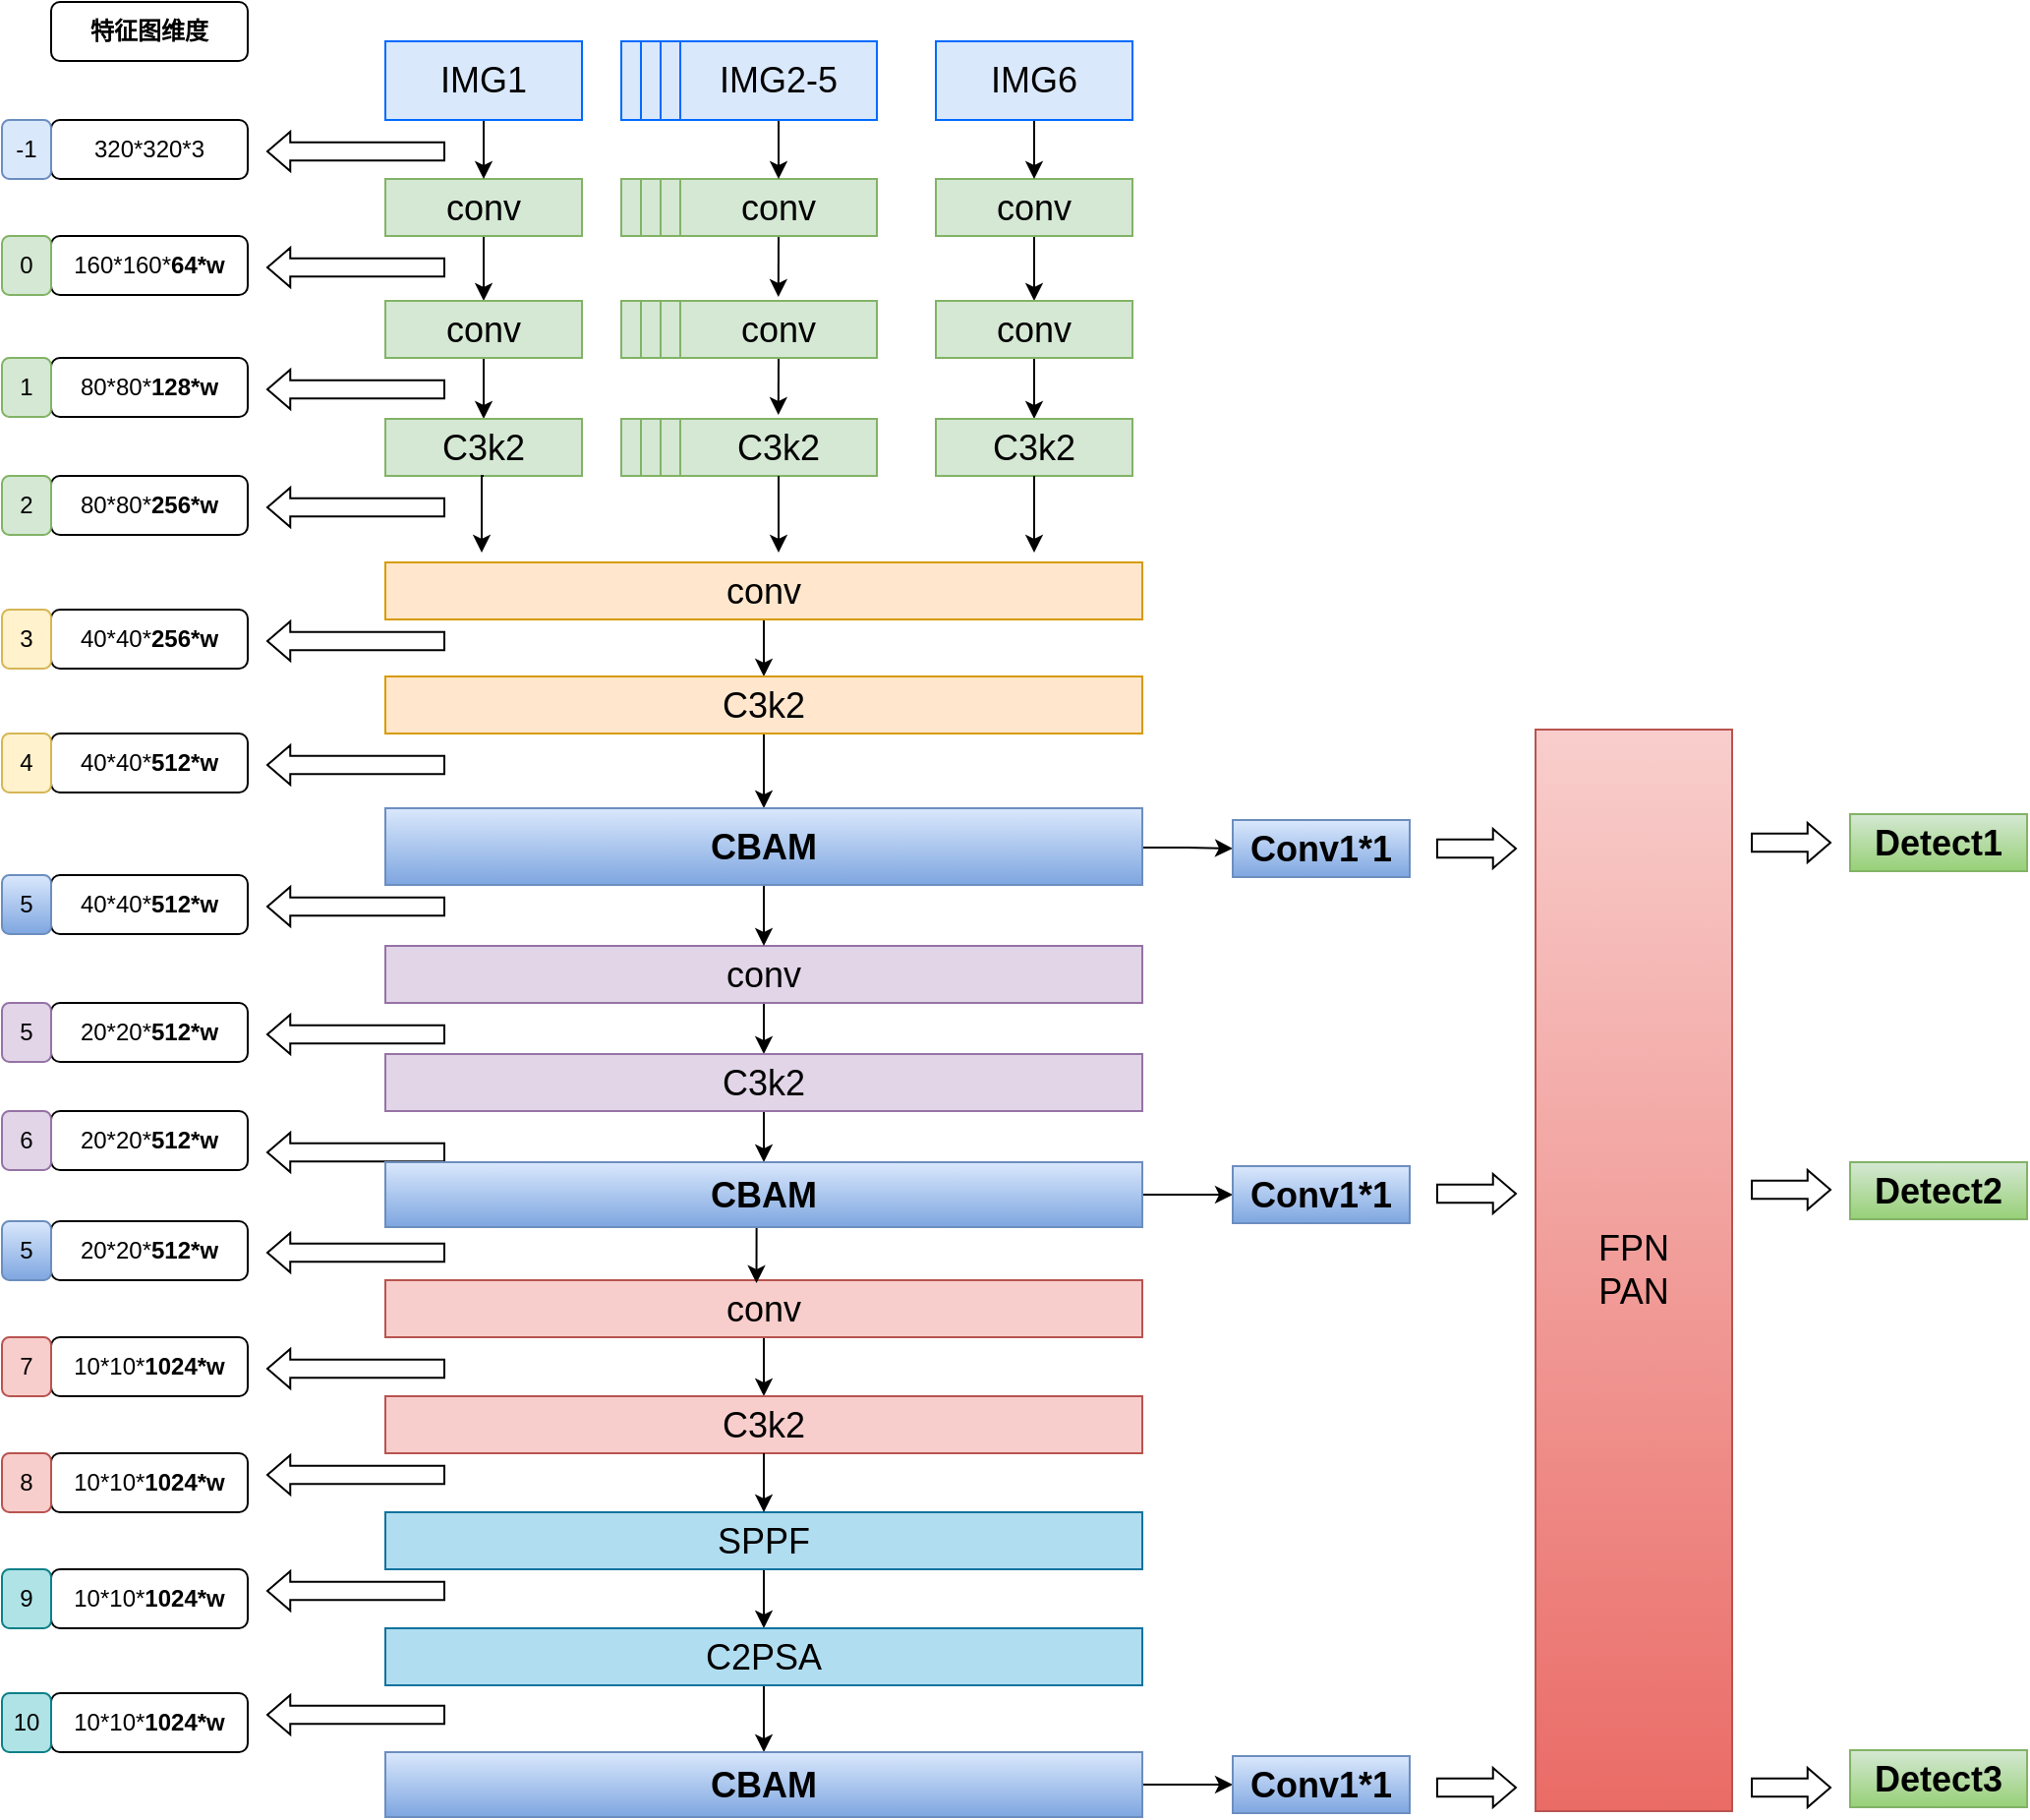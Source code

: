<mxfile version="24.8.4">
  <diagram name="第 1 页" id="co1sVjLvaVFlTayvYkxK">
    <mxGraphModel dx="2540" dy="894" grid="1" gridSize="10" guides="1" tooltips="1" connect="1" arrows="1" fold="1" page="1" pageScale="1" pageWidth="827" pageHeight="1169" math="0" shadow="0">
      <root>
        <mxCell id="0" />
        <mxCell id="1" parent="0" />
        <mxCell id="iYeGkho-jEU4NErbivQ8-54" style="edgeStyle=orthogonalEdgeStyle;rounded=0;orthogonalLoop=1;jettySize=auto;html=1;exitX=0.5;exitY=1;exitDx=0;exitDy=0;" parent="1" source="iYeGkho-jEU4NErbivQ8-1" target="iYeGkho-jEU4NErbivQ8-2" edge="1">
          <mxGeometry relative="1" as="geometry" />
        </mxCell>
        <mxCell id="iYeGkho-jEU4NErbivQ8-1" value="&lt;font style=&quot;font-size: 18px;&quot;&gt;conv&lt;/font&gt;" style="rounded=0;whiteSpace=wrap;html=1;fillColor=#d5e8d4;strokeColor=#82b366;" parent="1" vertex="1">
          <mxGeometry x="-525" y="110" width="100" height="29" as="geometry" />
        </mxCell>
        <mxCell id="iYeGkho-jEU4NErbivQ8-55" style="edgeStyle=orthogonalEdgeStyle;rounded=0;orthogonalLoop=1;jettySize=auto;html=1;exitX=0.5;exitY=1;exitDx=0;exitDy=0;entryX=0.5;entryY=0;entryDx=0;entryDy=0;" parent="1" source="iYeGkho-jEU4NErbivQ8-2" target="iYeGkho-jEU4NErbivQ8-3" edge="1">
          <mxGeometry relative="1" as="geometry" />
        </mxCell>
        <mxCell id="iYeGkho-jEU4NErbivQ8-2" value="&lt;font style=&quot;font-size: 18px;&quot;&gt;conv&lt;/font&gt;" style="rounded=0;whiteSpace=wrap;html=1;fillColor=#d5e8d4;strokeColor=#82b366;" parent="1" vertex="1">
          <mxGeometry x="-525" y="172" width="100" height="29" as="geometry" />
        </mxCell>
        <mxCell id="iYeGkho-jEU4NErbivQ8-3" value="&lt;span style=&quot;font-size: 18px;&quot;&gt;C3k2&lt;/span&gt;" style="rounded=0;whiteSpace=wrap;html=1;fillColor=#d5e8d4;strokeColor=#82b366;" parent="1" vertex="1">
          <mxGeometry x="-525" y="232" width="100" height="29" as="geometry" />
        </mxCell>
        <mxCell id="iYeGkho-jEU4NErbivQ8-52" style="edgeStyle=orthogonalEdgeStyle;rounded=0;orthogonalLoop=1;jettySize=auto;html=1;exitX=0.5;exitY=1;exitDx=0;exitDy=0;entryX=0.5;entryY=0;entryDx=0;entryDy=0;" parent="1" source="iYeGkho-jEU4NErbivQ8-4" target="iYeGkho-jEU4NErbivQ8-5" edge="1">
          <mxGeometry relative="1" as="geometry" />
        </mxCell>
        <mxCell id="iYeGkho-jEU4NErbivQ8-4" value="&lt;font style=&quot;font-size: 18px;&quot;&gt;conv&lt;/font&gt;" style="rounded=0;whiteSpace=wrap;html=1;fillColor=#d5e8d4;strokeColor=#82b366;" parent="1" vertex="1">
          <mxGeometry x="-245" y="110" width="100" height="29" as="geometry" />
        </mxCell>
        <mxCell id="iYeGkho-jEU4NErbivQ8-57" style="edgeStyle=orthogonalEdgeStyle;rounded=0;orthogonalLoop=1;jettySize=auto;html=1;exitX=0.5;exitY=1;exitDx=0;exitDy=0;entryX=0.5;entryY=0;entryDx=0;entryDy=0;" parent="1" source="iYeGkho-jEU4NErbivQ8-5" target="iYeGkho-jEU4NErbivQ8-6" edge="1">
          <mxGeometry relative="1" as="geometry" />
        </mxCell>
        <mxCell id="iYeGkho-jEU4NErbivQ8-5" value="&lt;font style=&quot;font-size: 18px;&quot;&gt;conv&lt;/font&gt;" style="rounded=0;whiteSpace=wrap;html=1;fillColor=#d5e8d4;strokeColor=#82b366;" parent="1" vertex="1">
          <mxGeometry x="-245" y="172" width="100" height="29" as="geometry" />
        </mxCell>
        <mxCell id="iYeGkho-jEU4NErbivQ8-6" value="&lt;span style=&quot;font-size: 18px;&quot;&gt;C3k2&lt;/span&gt;" style="rounded=0;whiteSpace=wrap;html=1;fillColor=#d5e8d4;strokeColor=#82b366;" parent="1" vertex="1">
          <mxGeometry x="-245" y="232" width="100" height="29" as="geometry" />
        </mxCell>
        <mxCell id="iYeGkho-jEU4NErbivQ8-7" value="&lt;font style=&quot;font-size: 18px;&quot;&gt;conv&lt;/font&gt;" style="rounded=0;whiteSpace=wrap;html=1;fillColor=#d5e8d4;strokeColor=#82b366;" parent="1" vertex="1">
          <mxGeometry x="-405" y="110" width="100" height="29" as="geometry" />
        </mxCell>
        <mxCell id="iYeGkho-jEU4NErbivQ8-8" value="&lt;font style=&quot;font-size: 18px;&quot;&gt;conv&lt;/font&gt;" style="rounded=0;whiteSpace=wrap;html=1;fillColor=#d5e8d4;strokeColor=#82b366;" parent="1" vertex="1">
          <mxGeometry x="-405" y="172" width="100" height="29" as="geometry" />
        </mxCell>
        <mxCell id="iYeGkho-jEU4NErbivQ8-9" value="&lt;span style=&quot;font-size: 18px;&quot;&gt;C3k2&lt;/span&gt;" style="rounded=0;whiteSpace=wrap;html=1;fillColor=#d5e8d4;strokeColor=#82b366;" parent="1" vertex="1">
          <mxGeometry x="-405" y="232" width="100" height="29" as="geometry" />
        </mxCell>
        <mxCell id="iYeGkho-jEU4NErbivQ8-10" value="&lt;font style=&quot;font-size: 18px;&quot;&gt;conv&lt;/font&gt;" style="rounded=0;whiteSpace=wrap;html=1;fillColor=#d5e8d4;strokeColor=#82b366;" parent="1" vertex="1">
          <mxGeometry x="-395" y="110" width="100" height="29" as="geometry" />
        </mxCell>
        <mxCell id="iYeGkho-jEU4NErbivQ8-11" value="&lt;font style=&quot;font-size: 18px;&quot;&gt;conv&lt;/font&gt;" style="rounded=0;whiteSpace=wrap;html=1;fillColor=#d5e8d4;strokeColor=#82b366;" parent="1" vertex="1">
          <mxGeometry x="-395" y="172" width="100" height="29" as="geometry" />
        </mxCell>
        <mxCell id="iYeGkho-jEU4NErbivQ8-12" value="&lt;span style=&quot;font-size: 18px;&quot;&gt;C3k2&lt;/span&gt;" style="rounded=0;whiteSpace=wrap;html=1;fillColor=#d5e8d4;strokeColor=#82b366;" parent="1" vertex="1">
          <mxGeometry x="-395" y="232" width="100" height="29" as="geometry" />
        </mxCell>
        <mxCell id="iYeGkho-jEU4NErbivQ8-14" value="&lt;font style=&quot;font-size: 18px;&quot;&gt;conv&lt;/font&gt;" style="rounded=0;whiteSpace=wrap;html=1;fillColor=#d5e8d4;strokeColor=#82b366;" parent="1" vertex="1">
          <mxGeometry x="-385" y="110" width="100" height="29" as="geometry" />
        </mxCell>
        <mxCell id="iYeGkho-jEU4NErbivQ8-15" value="&lt;font style=&quot;font-size: 18px;&quot;&gt;conv&lt;/font&gt;" style="rounded=0;whiteSpace=wrap;html=1;fillColor=#d5e8d4;strokeColor=#82b366;" parent="1" vertex="1">
          <mxGeometry x="-385" y="172" width="100" height="29" as="geometry" />
        </mxCell>
        <mxCell id="iYeGkho-jEU4NErbivQ8-16" value="&lt;span style=&quot;font-size: 18px;&quot;&gt;C3k2&lt;/span&gt;" style="rounded=0;whiteSpace=wrap;html=1;fillColor=#d5e8d4;strokeColor=#82b366;" parent="1" vertex="1">
          <mxGeometry x="-385" y="232" width="100" height="29" as="geometry" />
        </mxCell>
        <mxCell id="iYeGkho-jEU4NErbivQ8-53" style="edgeStyle=orthogonalEdgeStyle;rounded=0;orthogonalLoop=1;jettySize=auto;html=1;exitX=0.5;exitY=1;exitDx=0;exitDy=0;" parent="1" source="iYeGkho-jEU4NErbivQ8-17" edge="1">
          <mxGeometry relative="1" as="geometry">
            <mxPoint x="-325.103" y="170" as="targetPoint" />
          </mxGeometry>
        </mxCell>
        <mxCell id="iYeGkho-jEU4NErbivQ8-17" value="&lt;font style=&quot;font-size: 18px;&quot;&gt;conv&lt;/font&gt;" style="rounded=0;whiteSpace=wrap;html=1;fillColor=#d5e8d4;strokeColor=#82b366;" parent="1" vertex="1">
          <mxGeometry x="-375" y="110" width="100" height="29" as="geometry" />
        </mxCell>
        <mxCell id="iYeGkho-jEU4NErbivQ8-56" style="edgeStyle=orthogonalEdgeStyle;rounded=0;orthogonalLoop=1;jettySize=auto;html=1;exitX=0.5;exitY=1;exitDx=0;exitDy=0;" parent="1" source="iYeGkho-jEU4NErbivQ8-18" edge="1">
          <mxGeometry relative="1" as="geometry">
            <mxPoint x="-325.103" y="230" as="targetPoint" />
          </mxGeometry>
        </mxCell>
        <mxCell id="iYeGkho-jEU4NErbivQ8-18" value="&lt;font style=&quot;font-size: 18px;&quot;&gt;conv&lt;/font&gt;" style="rounded=0;whiteSpace=wrap;html=1;fillColor=#d5e8d4;strokeColor=#82b366;" parent="1" vertex="1">
          <mxGeometry x="-375" y="172" width="100" height="29" as="geometry" />
        </mxCell>
        <mxCell id="iYeGkho-jEU4NErbivQ8-19" value="&lt;span style=&quot;font-size: 18px;&quot;&gt;C3k2&lt;/span&gt;" style="rounded=0;whiteSpace=wrap;html=1;fillColor=#d5e8d4;strokeColor=#82b366;" parent="1" vertex="1">
          <mxGeometry x="-375" y="232" width="100" height="29" as="geometry" />
        </mxCell>
        <mxCell id="iYeGkho-jEU4NErbivQ8-61" style="edgeStyle=orthogonalEdgeStyle;rounded=0;orthogonalLoop=1;jettySize=auto;html=1;exitX=0.5;exitY=1;exitDx=0;exitDy=0;" parent="1" source="iYeGkho-jEU4NErbivQ8-20" target="iYeGkho-jEU4NErbivQ8-21" edge="1">
          <mxGeometry relative="1" as="geometry" />
        </mxCell>
        <mxCell id="iYeGkho-jEU4NErbivQ8-20" value="&lt;font style=&quot;font-size: 18px;&quot;&gt;conv&lt;/font&gt;" style="rounded=0;whiteSpace=wrap;html=1;fillColor=#ffe6cc;strokeColor=#d79b00;" parent="1" vertex="1">
          <mxGeometry x="-525" y="305" width="385" height="29" as="geometry" />
        </mxCell>
        <mxCell id="iYeGkho-jEU4NErbivQ8-62" style="edgeStyle=orthogonalEdgeStyle;rounded=0;orthogonalLoop=1;jettySize=auto;html=1;exitX=0.5;exitY=1;exitDx=0;exitDy=0;entryX=0.5;entryY=0;entryDx=0;entryDy=0;" parent="1" source="iYeGkho-jEU4NErbivQ8-21" target="nfBMLoOc5PCeDczth6Jf-1" edge="1">
          <mxGeometry relative="1" as="geometry" />
        </mxCell>
        <mxCell id="iYeGkho-jEU4NErbivQ8-21" value="&lt;span style=&quot;font-size: 18px;&quot;&gt;C3k2&lt;/span&gt;" style="rounded=0;whiteSpace=wrap;html=1;fillColor=#ffe6cc;strokeColor=#d79b00;" parent="1" vertex="1">
          <mxGeometry x="-525" y="363" width="385" height="29" as="geometry" />
        </mxCell>
        <mxCell id="iYeGkho-jEU4NErbivQ8-63" style="edgeStyle=orthogonalEdgeStyle;rounded=0;orthogonalLoop=1;jettySize=auto;html=1;exitX=0.5;exitY=1;exitDx=0;exitDy=0;entryX=0.5;entryY=0;entryDx=0;entryDy=0;" parent="1" source="iYeGkho-jEU4NErbivQ8-26" target="iYeGkho-jEU4NErbivQ8-27" edge="1">
          <mxGeometry relative="1" as="geometry" />
        </mxCell>
        <mxCell id="iYeGkho-jEU4NErbivQ8-26" value="&lt;font style=&quot;font-size: 18px;&quot;&gt;conv&lt;/font&gt;" style="rounded=0;whiteSpace=wrap;html=1;fillColor=#e1d5e7;strokeColor=#9673a6;" parent="1" vertex="1">
          <mxGeometry x="-525" y="500" width="385" height="29" as="geometry" />
        </mxCell>
        <mxCell id="nfBMLoOc5PCeDczth6Jf-5" value="" style="edgeStyle=orthogonalEdgeStyle;rounded=0;orthogonalLoop=1;jettySize=auto;html=1;" edge="1" parent="1" source="iYeGkho-jEU4NErbivQ8-27" target="8jeiM1QNUEn01Olc04a_-7">
          <mxGeometry relative="1" as="geometry" />
        </mxCell>
        <mxCell id="iYeGkho-jEU4NErbivQ8-27" value="&lt;span style=&quot;font-size: 18px;&quot;&gt;C3k2&lt;/span&gt;" style="rounded=0;whiteSpace=wrap;html=1;fillColor=#e1d5e7;strokeColor=#9673a6;" parent="1" vertex="1">
          <mxGeometry x="-525" y="555" width="385" height="29" as="geometry" />
        </mxCell>
        <mxCell id="iYeGkho-jEU4NErbivQ8-65" style="edgeStyle=orthogonalEdgeStyle;rounded=0;orthogonalLoop=1;jettySize=auto;html=1;exitX=0.5;exitY=1;exitDx=0;exitDy=0;entryX=0.5;entryY=0;entryDx=0;entryDy=0;" parent="1" source="iYeGkho-jEU4NErbivQ8-28" target="iYeGkho-jEU4NErbivQ8-29" edge="1">
          <mxGeometry relative="1" as="geometry" />
        </mxCell>
        <mxCell id="iYeGkho-jEU4NErbivQ8-28" value="&lt;font style=&quot;font-size: 18px;&quot;&gt;conv&lt;/font&gt;" style="rounded=0;whiteSpace=wrap;html=1;fillColor=#f8cecc;strokeColor=#b85450;" parent="1" vertex="1">
          <mxGeometry x="-525" y="670" width="385" height="29" as="geometry" />
        </mxCell>
        <mxCell id="iYeGkho-jEU4NErbivQ8-29" value="&lt;span style=&quot;font-size: 18px;&quot;&gt;C3k2&lt;/span&gt;" style="rounded=0;whiteSpace=wrap;html=1;fillColor=#f8cecc;strokeColor=#b85450;" parent="1" vertex="1">
          <mxGeometry x="-525" y="729" width="385" height="29" as="geometry" />
        </mxCell>
        <mxCell id="iYeGkho-jEU4NErbivQ8-48" style="edgeStyle=orthogonalEdgeStyle;rounded=0;orthogonalLoop=1;jettySize=auto;html=1;exitX=0.5;exitY=1;exitDx=0;exitDy=0;" parent="1" source="iYeGkho-jEU4NErbivQ8-34" target="iYeGkho-jEU4NErbivQ8-1" edge="1">
          <mxGeometry relative="1" as="geometry" />
        </mxCell>
        <mxCell id="iYeGkho-jEU4NErbivQ8-34" value="&lt;span style=&quot;font-size: 18px;&quot;&gt;IMG1&lt;/span&gt;" style="rounded=0;whiteSpace=wrap;html=1;fillColor=#dae8fc;strokeColor=#006aff;" parent="1" vertex="1">
          <mxGeometry x="-525" y="40" width="100" height="40" as="geometry" />
        </mxCell>
        <mxCell id="iYeGkho-jEU4NErbivQ8-51" style="edgeStyle=orthogonalEdgeStyle;rounded=0;orthogonalLoop=1;jettySize=auto;html=1;exitX=0.5;exitY=1;exitDx=0;exitDy=0;" parent="1" source="iYeGkho-jEU4NErbivQ8-35" target="iYeGkho-jEU4NErbivQ8-4" edge="1">
          <mxGeometry relative="1" as="geometry" />
        </mxCell>
        <mxCell id="iYeGkho-jEU4NErbivQ8-35" value="&lt;span style=&quot;font-size: 18px;&quot;&gt;IMG6&lt;/span&gt;" style="rounded=0;whiteSpace=wrap;html=1;fillColor=#dae8fc;strokeColor=#006aff;" parent="1" vertex="1">
          <mxGeometry x="-245" y="40" width="100" height="40" as="geometry" />
        </mxCell>
        <mxCell id="iYeGkho-jEU4NErbivQ8-36" value="&lt;font style=&quot;font-size: 18px;&quot;&gt;conv&lt;/font&gt;" style="rounded=0;whiteSpace=wrap;html=1;fillColor=#dae8fc;strokeColor=#006aff;" parent="1" vertex="1">
          <mxGeometry x="-405" y="40" width="100" height="40" as="geometry" />
        </mxCell>
        <mxCell id="iYeGkho-jEU4NErbivQ8-37" value="&lt;font style=&quot;font-size: 18px;&quot;&gt;conv&lt;/font&gt;" style="rounded=0;whiteSpace=wrap;html=1;fillColor=#dae8fc;strokeColor=#006aff;" parent="1" vertex="1">
          <mxGeometry x="-395" y="40" width="100" height="40" as="geometry" />
        </mxCell>
        <mxCell id="iYeGkho-jEU4NErbivQ8-38" value="&lt;font style=&quot;font-size: 18px;&quot;&gt;conv&lt;/font&gt;" style="rounded=0;whiteSpace=wrap;html=1;fillColor=#dae8fc;strokeColor=#006aff;" parent="1" vertex="1">
          <mxGeometry x="-385" y="40" width="100" height="40" as="geometry" />
        </mxCell>
        <mxCell id="iYeGkho-jEU4NErbivQ8-50" style="edgeStyle=orthogonalEdgeStyle;rounded=0;orthogonalLoop=1;jettySize=auto;html=1;exitX=0.5;exitY=1;exitDx=0;exitDy=0;entryX=0.5;entryY=0;entryDx=0;entryDy=0;" parent="1" source="iYeGkho-jEU4NErbivQ8-39" target="iYeGkho-jEU4NErbivQ8-17" edge="1">
          <mxGeometry relative="1" as="geometry" />
        </mxCell>
        <mxCell id="iYeGkho-jEU4NErbivQ8-39" value="&lt;span style=&quot;font-size: 18px;&quot;&gt;IMG2-5&lt;/span&gt;" style="rounded=0;whiteSpace=wrap;html=1;fillColor=#dae8fc;strokeColor=#006aff;" parent="1" vertex="1">
          <mxGeometry x="-375" y="40" width="100" height="40" as="geometry" />
        </mxCell>
        <mxCell id="iYeGkho-jEU4NErbivQ8-58" style="edgeStyle=orthogonalEdgeStyle;rounded=0;orthogonalLoop=1;jettySize=auto;html=1;exitX=0.5;exitY=1;exitDx=0;exitDy=0;" parent="1" source="iYeGkho-jEU4NErbivQ8-3" edge="1">
          <mxGeometry relative="1" as="geometry">
            <mxPoint x="-476" y="300" as="targetPoint" />
          </mxGeometry>
        </mxCell>
        <mxCell id="iYeGkho-jEU4NErbivQ8-59" style="edgeStyle=orthogonalEdgeStyle;rounded=0;orthogonalLoop=1;jettySize=auto;html=1;exitX=0.5;exitY=1;exitDx=0;exitDy=0;" parent="1" source="iYeGkho-jEU4NErbivQ8-19" edge="1">
          <mxGeometry relative="1" as="geometry">
            <mxPoint x="-325" y="300" as="targetPoint" />
          </mxGeometry>
        </mxCell>
        <mxCell id="iYeGkho-jEU4NErbivQ8-60" style="edgeStyle=orthogonalEdgeStyle;rounded=0;orthogonalLoop=1;jettySize=auto;html=1;exitX=0.5;exitY=1;exitDx=0;exitDy=0;" parent="1" source="iYeGkho-jEU4NErbivQ8-6" edge="1">
          <mxGeometry relative="1" as="geometry">
            <mxPoint x="-195" y="300" as="targetPoint" />
          </mxGeometry>
        </mxCell>
        <mxCell id="iYeGkho-jEU4NErbivQ8-66" value="320*320*3" style="rounded=1;whiteSpace=wrap;html=1;" parent="1" vertex="1">
          <mxGeometry x="-695" y="80" width="100" height="30" as="geometry" />
        </mxCell>
        <mxCell id="iYeGkho-jEU4NErbivQ8-67" value="&lt;b&gt;特征图维度&lt;/b&gt;" style="rounded=1;whiteSpace=wrap;html=1;" parent="1" vertex="1">
          <mxGeometry x="-695" y="20" width="100" height="30" as="geometry" />
        </mxCell>
        <mxCell id="iYeGkho-jEU4NErbivQ8-68" value="160*160*&lt;b&gt;64*w&lt;/b&gt;" style="rounded=1;whiteSpace=wrap;html=1;" parent="1" vertex="1">
          <mxGeometry x="-695" y="139" width="100" height="30" as="geometry" />
        </mxCell>
        <mxCell id="iYeGkho-jEU4NErbivQ8-69" value="80*80*&lt;b&gt;128*w&lt;/b&gt;" style="rounded=1;whiteSpace=wrap;html=1;" parent="1" vertex="1">
          <mxGeometry x="-695" y="201" width="100" height="30" as="geometry" />
        </mxCell>
        <mxCell id="iYeGkho-jEU4NErbivQ8-70" value="80*80*&lt;b&gt;256*w&lt;/b&gt;" style="rounded=1;whiteSpace=wrap;html=1;" parent="1" vertex="1">
          <mxGeometry x="-695" y="261" width="100" height="30" as="geometry" />
        </mxCell>
        <mxCell id="iYeGkho-jEU4NErbivQ8-71" value="40*40*&lt;b&gt;256*w&lt;/b&gt;" style="rounded=1;whiteSpace=wrap;html=1;" parent="1" vertex="1">
          <mxGeometry x="-695" y="329" width="100" height="30" as="geometry" />
        </mxCell>
        <mxCell id="iYeGkho-jEU4NErbivQ8-72" value="20*20*&lt;b&gt;512*w&lt;/b&gt;" style="rounded=1;whiteSpace=wrap;html=1;" parent="1" vertex="1">
          <mxGeometry x="-695" y="529" width="100" height="30" as="geometry" />
        </mxCell>
        <mxCell id="iYeGkho-jEU4NErbivQ8-73" value="10*10*&lt;b&gt;1024*w&lt;/b&gt;" style="rounded=1;whiteSpace=wrap;html=1;" parent="1" vertex="1">
          <mxGeometry x="-695" y="699" width="100" height="30" as="geometry" />
        </mxCell>
        <mxCell id="iYeGkho-jEU4NErbivQ8-74" value="40*40*&lt;b&gt;512*w&lt;/b&gt;" style="rounded=1;whiteSpace=wrap;html=1;" parent="1" vertex="1">
          <mxGeometry x="-695" y="392" width="100" height="30" as="geometry" />
        </mxCell>
        <mxCell id="iYeGkho-jEU4NErbivQ8-75" value="20*20*&lt;b&gt;512*w&lt;/b&gt;" style="rounded=1;whiteSpace=wrap;html=1;" parent="1" vertex="1">
          <mxGeometry x="-695" y="584" width="100" height="30" as="geometry" />
        </mxCell>
        <mxCell id="iYeGkho-jEU4NErbivQ8-76" value="10*10*&lt;b&gt;1024*w&lt;/b&gt;" style="rounded=1;whiteSpace=wrap;html=1;" parent="1" vertex="1">
          <mxGeometry x="-695" y="758" width="100" height="30" as="geometry" />
        </mxCell>
        <mxCell id="iYeGkho-jEU4NErbivQ8-82" value="" style="html=1;shadow=0;dashed=0;align=center;verticalAlign=middle;shape=mxgraph.arrows2.arrow;dy=0.54;dx=11.63;notch=0;rotation=-180;" parent="1" vertex="1">
          <mxGeometry x="-585" y="86" width="90" height="20" as="geometry" />
        </mxCell>
        <mxCell id="iYeGkho-jEU4NErbivQ8-84" value="" style="html=1;shadow=0;dashed=0;align=center;verticalAlign=middle;shape=mxgraph.arrows2.arrow;dy=0.54;dx=11.63;notch=0;rotation=-180;" parent="1" vertex="1">
          <mxGeometry x="-585" y="145" width="90" height="20" as="geometry" />
        </mxCell>
        <mxCell id="iYeGkho-jEU4NErbivQ8-85" value="" style="html=1;shadow=0;dashed=0;align=center;verticalAlign=middle;shape=mxgraph.arrows2.arrow;dy=0.54;dx=11.63;notch=0;rotation=-180;" parent="1" vertex="1">
          <mxGeometry x="-585" y="207" width="90" height="20" as="geometry" />
        </mxCell>
        <mxCell id="iYeGkho-jEU4NErbivQ8-86" value="" style="html=1;shadow=0;dashed=0;align=center;verticalAlign=middle;shape=mxgraph.arrows2.arrow;dy=0.54;dx=11.63;notch=0;rotation=-180;" parent="1" vertex="1">
          <mxGeometry x="-585" y="267" width="90" height="20" as="geometry" />
        </mxCell>
        <mxCell id="iYeGkho-jEU4NErbivQ8-88" value="" style="html=1;shadow=0;dashed=0;align=center;verticalAlign=middle;shape=mxgraph.arrows2.arrow;dy=0.54;dx=11.63;notch=0;rotation=-180;" parent="1" vertex="1">
          <mxGeometry x="-585" y="335" width="90" height="20" as="geometry" />
        </mxCell>
        <mxCell id="iYeGkho-jEU4NErbivQ8-89" value="" style="html=1;shadow=0;dashed=0;align=center;verticalAlign=middle;shape=mxgraph.arrows2.arrow;dy=0.54;dx=11.63;notch=0;rotation=-180;" parent="1" vertex="1">
          <mxGeometry x="-585" y="398" width="90" height="20" as="geometry" />
        </mxCell>
        <mxCell id="iYeGkho-jEU4NErbivQ8-90" value="" style="html=1;shadow=0;dashed=0;align=center;verticalAlign=middle;shape=mxgraph.arrows2.arrow;dy=0.54;dx=11.63;notch=0;rotation=-180;" parent="1" vertex="1">
          <mxGeometry x="-585" y="535" width="90" height="20" as="geometry" />
        </mxCell>
        <mxCell id="iYeGkho-jEU4NErbivQ8-91" value="" style="html=1;shadow=0;dashed=0;align=center;verticalAlign=middle;shape=mxgraph.arrows2.arrow;dy=0.54;dx=11.63;notch=0;rotation=-180;" parent="1" vertex="1">
          <mxGeometry x="-585" y="595" width="90" height="20" as="geometry" />
        </mxCell>
        <mxCell id="iYeGkho-jEU4NErbivQ8-92" value="" style="html=1;shadow=0;dashed=0;align=center;verticalAlign=middle;shape=mxgraph.arrows2.arrow;dy=0.54;dx=11.63;notch=0;rotation=-180;" parent="1" vertex="1">
          <mxGeometry x="-585" y="705" width="90" height="20" as="geometry" />
        </mxCell>
        <mxCell id="iYeGkho-jEU4NErbivQ8-95" value="" style="html=1;shadow=0;dashed=0;align=center;verticalAlign=middle;shape=mxgraph.arrows2.arrow;dy=0.54;dx=11.63;notch=0;rotation=-180;" parent="1" vertex="1">
          <mxGeometry x="-585" y="759" width="90" height="20" as="geometry" />
        </mxCell>
        <mxCell id="iYeGkho-jEU4NErbivQ8-97" value="-1" style="rounded=1;whiteSpace=wrap;html=1;fillColor=#dae8fc;strokeColor=#6c8ebf;" parent="1" vertex="1">
          <mxGeometry x="-720" y="80" width="25" height="30" as="geometry" />
        </mxCell>
        <mxCell id="iYeGkho-jEU4NErbivQ8-98" value="0" style="rounded=1;whiteSpace=wrap;html=1;fillColor=#d5e8d4;strokeColor=#82b366;" parent="1" vertex="1">
          <mxGeometry x="-720" y="139" width="25" height="30" as="geometry" />
        </mxCell>
        <mxCell id="iYeGkho-jEU4NErbivQ8-99" value="1" style="rounded=1;whiteSpace=wrap;html=1;fillColor=#d5e8d4;strokeColor=#82b366;" parent="1" vertex="1">
          <mxGeometry x="-720" y="201" width="25" height="30" as="geometry" />
        </mxCell>
        <mxCell id="iYeGkho-jEU4NErbivQ8-100" value="2" style="rounded=1;whiteSpace=wrap;html=1;fillColor=#d5e8d4;strokeColor=#82b366;" parent="1" vertex="1">
          <mxGeometry x="-720" y="261" width="25" height="30" as="geometry" />
        </mxCell>
        <mxCell id="iYeGkho-jEU4NErbivQ8-101" value="3" style="rounded=1;whiteSpace=wrap;html=1;fillColor=#fff2cc;strokeColor=#d6b656;" parent="1" vertex="1">
          <mxGeometry x="-720" y="329" width="25" height="30" as="geometry" />
        </mxCell>
        <mxCell id="iYeGkho-jEU4NErbivQ8-102" value="5" style="rounded=1;whiteSpace=wrap;html=1;fillColor=#e1d5e7;strokeColor=#9673a6;" parent="1" vertex="1">
          <mxGeometry x="-720" y="529" width="25" height="30" as="geometry" />
        </mxCell>
        <mxCell id="iYeGkho-jEU4NErbivQ8-103" value="7" style="rounded=1;whiteSpace=wrap;html=1;fillColor=#f8cecc;strokeColor=#b85450;" parent="1" vertex="1">
          <mxGeometry x="-720" y="699" width="25" height="30" as="geometry" />
        </mxCell>
        <mxCell id="iYeGkho-jEU4NErbivQ8-104" value="4" style="rounded=1;whiteSpace=wrap;html=1;fillColor=#fff2cc;strokeColor=#d6b656;" parent="1" vertex="1">
          <mxGeometry x="-720" y="392" width="25" height="30" as="geometry" />
        </mxCell>
        <mxCell id="iYeGkho-jEU4NErbivQ8-105" value="6" style="rounded=1;whiteSpace=wrap;html=1;fillColor=#e1d5e7;strokeColor=#9673a6;" parent="1" vertex="1">
          <mxGeometry x="-720" y="584" width="25" height="30" as="geometry" />
        </mxCell>
        <mxCell id="iYeGkho-jEU4NErbivQ8-106" value="8" style="rounded=1;whiteSpace=wrap;html=1;fillColor=#f8cecc;strokeColor=#b85450;" parent="1" vertex="1">
          <mxGeometry x="-720" y="758" width="25" height="30" as="geometry" />
        </mxCell>
        <mxCell id="8jeiM1QNUEn01Olc04a_-2" style="edgeStyle=orthogonalEdgeStyle;rounded=0;orthogonalLoop=1;jettySize=auto;html=1;exitX=0.5;exitY=1;exitDx=0;exitDy=0;entryX=0.5;entryY=0;entryDx=0;entryDy=0;" parent="1" source="8jeiM1QNUEn01Olc04a_-3" target="8jeiM1QNUEn01Olc04a_-5" edge="1">
          <mxGeometry relative="1" as="geometry" />
        </mxCell>
        <mxCell id="8jeiM1QNUEn01Olc04a_-3" value="&lt;font style=&quot;font-size: 18px;&quot;&gt;SPPF&lt;/font&gt;" style="rounded=0;whiteSpace=wrap;html=1;fillColor=#b1ddf0;strokeColor=#10739e;" parent="1" vertex="1">
          <mxGeometry x="-525" y="788" width="385" height="29" as="geometry" />
        </mxCell>
        <mxCell id="nfBMLoOc5PCeDczth6Jf-9" value="" style="edgeStyle=orthogonalEdgeStyle;rounded=0;orthogonalLoop=1;jettySize=auto;html=1;" edge="1" parent="1" source="8jeiM1QNUEn01Olc04a_-5" target="nfBMLoOc5PCeDczth6Jf-8">
          <mxGeometry relative="1" as="geometry" />
        </mxCell>
        <mxCell id="8jeiM1QNUEn01Olc04a_-5" value="&lt;span style=&quot;font-size: 18px;&quot;&gt;C2PSA&lt;/span&gt;" style="rounded=0;whiteSpace=wrap;html=1;fillColor=#b1ddf0;strokeColor=#10739e;" parent="1" vertex="1">
          <mxGeometry x="-525" y="847" width="385" height="29" as="geometry" />
        </mxCell>
        <mxCell id="raPgiACDHEC8WY0gf385-8" value="" style="edgeStyle=orthogonalEdgeStyle;rounded=0;orthogonalLoop=1;jettySize=auto;html=1;exitX=0.981;exitY=0.513;exitDx=0;exitDy=0;exitPerimeter=0;" parent="1" source="nfBMLoOc5PCeDczth6Jf-1" target="raPgiACDHEC8WY0gf385-1" edge="1">
          <mxGeometry relative="1" as="geometry">
            <mxPoint x="-140" y="450" as="sourcePoint" />
          </mxGeometry>
        </mxCell>
        <mxCell id="raPgiACDHEC8WY0gf385-9" value="" style="edgeStyle=orthogonalEdgeStyle;rounded=0;orthogonalLoop=1;jettySize=auto;html=1;" parent="1" source="8jeiM1QNUEn01Olc04a_-7" target="raPgiACDHEC8WY0gf385-6" edge="1">
          <mxGeometry relative="1" as="geometry" />
        </mxCell>
        <mxCell id="nfBMLoOc5PCeDczth6Jf-6" value="" style="edgeStyle=orthogonalEdgeStyle;rounded=0;orthogonalLoop=1;jettySize=auto;html=1;exitX=0.5;exitY=1;exitDx=0;exitDy=0;" edge="1" parent="1" source="8jeiM1QNUEn01Olc04a_-7">
          <mxGeometry relative="1" as="geometry">
            <mxPoint x="-333.763" y="585.5" as="sourcePoint" />
            <mxPoint x="-336.246" y="671.5" as="targetPoint" />
          </mxGeometry>
        </mxCell>
        <mxCell id="8jeiM1QNUEn01Olc04a_-7" value="&lt;span style=&quot;font-size: 18px;&quot;&gt;&lt;b&gt;CBAM&lt;/b&gt;&lt;/span&gt;" style="rounded=0;whiteSpace=wrap;html=1;fillColor=#dae8fc;strokeColor=#6c8ebf;gradientColor=#7ea6e0;" parent="1" vertex="1">
          <mxGeometry x="-525" y="610" width="385" height="33" as="geometry" />
        </mxCell>
        <mxCell id="raPgiACDHEC8WY0gf385-1" value="&lt;span style=&quot;font-size: 18px;&quot;&gt;&lt;b&gt;Conv1*1&lt;/b&gt;&lt;/span&gt;" style="rounded=0;whiteSpace=wrap;html=1;fillColor=#dae8fc;strokeColor=#6c8ebf;gradientColor=#7ea6e0;" parent="1" vertex="1">
          <mxGeometry x="-94" y="436" width="90" height="29" as="geometry" />
        </mxCell>
        <mxCell id="raPgiACDHEC8WY0gf385-10" value="" style="edgeStyle=orthogonalEdgeStyle;rounded=0;orthogonalLoop=1;jettySize=auto;html=1;exitX=1;exitY=0.5;exitDx=0;exitDy=0;entryX=0;entryY=0.5;entryDx=0;entryDy=0;" parent="1" source="nfBMLoOc5PCeDczth6Jf-8" target="raPgiACDHEC8WY0gf385-7" edge="1">
          <mxGeometry relative="1" as="geometry">
            <mxPoint x="-85" y="819.5" as="sourcePoint" />
          </mxGeometry>
        </mxCell>
        <mxCell id="nfBMLoOc5PCeDczth6Jf-7" value="" style="edgeStyle=orthogonalEdgeStyle;rounded=0;orthogonalLoop=1;jettySize=auto;html=1;exitX=0.5;exitY=1;exitDx=0;exitDy=0;" edge="1" parent="1" source="iYeGkho-jEU4NErbivQ8-29" target="8jeiM1QNUEn01Olc04a_-3">
          <mxGeometry relative="1" as="geometry">
            <mxPoint x="-277.5" y="839" as="sourcePoint" />
          </mxGeometry>
        </mxCell>
        <mxCell id="raPgiACDHEC8WY0gf385-6" value="&lt;span style=&quot;font-size: 18px;&quot;&gt;&lt;b&gt;Conv1*1&lt;/b&gt;&lt;/span&gt;" style="rounded=0;whiteSpace=wrap;html=1;fillColor=#dae8fc;strokeColor=#6c8ebf;gradientColor=#7ea6e0;" parent="1" vertex="1">
          <mxGeometry x="-94" y="612" width="90" height="29" as="geometry" />
        </mxCell>
        <mxCell id="raPgiACDHEC8WY0gf385-7" value="&lt;span style=&quot;font-size: 18px;&quot;&gt;&lt;b&gt;Conv1*1&lt;/b&gt;&lt;/span&gt;" style="rounded=0;whiteSpace=wrap;html=1;fillColor=#dae8fc;strokeColor=#6c8ebf;gradientColor=#7ea6e0;" parent="1" vertex="1">
          <mxGeometry x="-94" y="912" width="90" height="29" as="geometry" />
        </mxCell>
        <mxCell id="raPgiACDHEC8WY0gf385-12" value="&lt;span style=&quot;font-size: 18px;&quot;&gt;FPN&lt;/span&gt;&lt;div&gt;&lt;span style=&quot;font-size: 18px;&quot;&gt;PAN&lt;/span&gt;&lt;/div&gt;" style="rounded=0;whiteSpace=wrap;html=1;fillColor=#f8cecc;strokeColor=#b85450;gradientColor=#ea6b66;" parent="1" vertex="1">
          <mxGeometry x="60" y="390" width="100" height="550" as="geometry" />
        </mxCell>
        <mxCell id="raPgiACDHEC8WY0gf385-14" value="" style="html=1;shadow=0;dashed=0;align=center;verticalAlign=middle;shape=mxgraph.arrows2.arrow;dy=0.54;dx=11.63;notch=0;rotation=0;" parent="1" vertex="1">
          <mxGeometry x="10" y="440.5" width="40" height="20" as="geometry" />
        </mxCell>
        <mxCell id="raPgiACDHEC8WY0gf385-15" value="" style="html=1;shadow=0;dashed=0;align=center;verticalAlign=middle;shape=mxgraph.arrows2.arrow;dy=0.54;dx=11.63;notch=0;rotation=0;" parent="1" vertex="1">
          <mxGeometry x="10" y="616" width="40" height="20" as="geometry" />
        </mxCell>
        <mxCell id="raPgiACDHEC8WY0gf385-16" value="" style="html=1;shadow=0;dashed=0;align=center;verticalAlign=middle;shape=mxgraph.arrows2.arrow;dy=0.54;dx=11.63;notch=0;rotation=0;" parent="1" vertex="1">
          <mxGeometry x="10" y="918" width="40" height="20" as="geometry" />
        </mxCell>
        <mxCell id="raPgiACDHEC8WY0gf385-17" value="" style="html=1;shadow=0;dashed=0;align=center;verticalAlign=middle;shape=mxgraph.arrows2.arrow;dy=0.54;dx=11.63;notch=0;rotation=0;" parent="1" vertex="1">
          <mxGeometry x="170" y="437.5" width="40" height="20" as="geometry" />
        </mxCell>
        <mxCell id="raPgiACDHEC8WY0gf385-18" value="" style="html=1;shadow=0;dashed=0;align=center;verticalAlign=middle;shape=mxgraph.arrows2.arrow;dy=0.54;dx=11.63;notch=0;rotation=0;" parent="1" vertex="1">
          <mxGeometry x="170" y="614" width="40" height="20" as="geometry" />
        </mxCell>
        <mxCell id="raPgiACDHEC8WY0gf385-19" value="" style="html=1;shadow=0;dashed=0;align=center;verticalAlign=middle;shape=mxgraph.arrows2.arrow;dy=0.54;dx=11.63;notch=0;rotation=0;" parent="1" vertex="1">
          <mxGeometry x="170" y="918" width="40" height="20" as="geometry" />
        </mxCell>
        <mxCell id="raPgiACDHEC8WY0gf385-20" value="&lt;span style=&quot;font-size: 18px;&quot;&gt;&lt;b&gt;Detect1&lt;/b&gt;&lt;/span&gt;" style="rounded=0;whiteSpace=wrap;html=1;fillColor=#d5e8d4;strokeColor=#82b366;gradientColor=#97d077;" parent="1" vertex="1">
          <mxGeometry x="220" y="433" width="90" height="29" as="geometry" />
        </mxCell>
        <mxCell id="raPgiACDHEC8WY0gf385-21" value="&lt;span style=&quot;font-size: 18px;&quot;&gt;&lt;b&gt;Detect2&lt;/b&gt;&lt;/span&gt;" style="rounded=0;whiteSpace=wrap;html=1;fillColor=#d5e8d4;strokeColor=#82b366;gradientColor=#97d077;" parent="1" vertex="1">
          <mxGeometry x="220" y="610" width="90" height="29" as="geometry" />
        </mxCell>
        <mxCell id="raPgiACDHEC8WY0gf385-22" value="&lt;span style=&quot;font-size: 18px;&quot;&gt;&lt;b&gt;Detect3&lt;/b&gt;&lt;/span&gt;" style="rounded=0;whiteSpace=wrap;html=1;fillColor=#d5e8d4;strokeColor=#82b366;gradientColor=#97d077;" parent="1" vertex="1">
          <mxGeometry x="220" y="909" width="90" height="29" as="geometry" />
        </mxCell>
        <mxCell id="nfBMLoOc5PCeDczth6Jf-3" value="" style="edgeStyle=orthogonalEdgeStyle;rounded=0;orthogonalLoop=1;jettySize=auto;html=1;entryX=0.5;entryY=0;entryDx=0;entryDy=0;" edge="1" parent="1" source="nfBMLoOc5PCeDczth6Jf-1" target="iYeGkho-jEU4NErbivQ8-26">
          <mxGeometry relative="1" as="geometry" />
        </mxCell>
        <mxCell id="nfBMLoOc5PCeDczth6Jf-1" value="&lt;span style=&quot;font-size: 18px;&quot;&gt;&lt;b&gt;CBAM&lt;/b&gt;&lt;/span&gt;" style="rounded=0;whiteSpace=wrap;html=1;fillColor=#dae8fc;strokeColor=#6c8ebf;gradientColor=#7ea6e0;" vertex="1" parent="1">
          <mxGeometry x="-525" y="430" width="385" height="39" as="geometry" />
        </mxCell>
        <mxCell id="nfBMLoOc5PCeDczth6Jf-8" value="&lt;span style=&quot;font-size: 18px;&quot;&gt;&lt;b&gt;CBAM&lt;/b&gt;&lt;/span&gt;" style="rounded=0;whiteSpace=wrap;html=1;fillColor=#dae8fc;strokeColor=#6c8ebf;gradientColor=#7ea6e0;" vertex="1" parent="1">
          <mxGeometry x="-525" y="910" width="385" height="33" as="geometry" />
        </mxCell>
        <mxCell id="nfBMLoOc5PCeDczth6Jf-12" value="40*40*&lt;b&gt;512*w&lt;/b&gt;" style="rounded=1;whiteSpace=wrap;html=1;" vertex="1" parent="1">
          <mxGeometry x="-695" y="464" width="100" height="30" as="geometry" />
        </mxCell>
        <mxCell id="nfBMLoOc5PCeDczth6Jf-13" value="" style="html=1;shadow=0;dashed=0;align=center;verticalAlign=middle;shape=mxgraph.arrows2.arrow;dy=0.54;dx=11.63;notch=0;rotation=-180;" vertex="1" parent="1">
          <mxGeometry x="-585" y="470" width="90" height="20" as="geometry" />
        </mxCell>
        <mxCell id="nfBMLoOc5PCeDczth6Jf-14" value="5" style="rounded=1;whiteSpace=wrap;html=1;fillColor=#dae8fc;strokeColor=#6c8ebf;gradientColor=#7ea6e0;" vertex="1" parent="1">
          <mxGeometry x="-720" y="464" width="25" height="30" as="geometry" />
        </mxCell>
        <mxCell id="nfBMLoOc5PCeDczth6Jf-15" value="20*20*&lt;b&gt;512*w&lt;/b&gt;" style="rounded=1;whiteSpace=wrap;html=1;" vertex="1" parent="1">
          <mxGeometry x="-695" y="640" width="100" height="30" as="geometry" />
        </mxCell>
        <mxCell id="nfBMLoOc5PCeDczth6Jf-16" value="" style="html=1;shadow=0;dashed=0;align=center;verticalAlign=middle;shape=mxgraph.arrows2.arrow;dy=0.54;dx=11.63;notch=0;rotation=-180;" vertex="1" parent="1">
          <mxGeometry x="-585" y="646" width="90" height="20" as="geometry" />
        </mxCell>
        <mxCell id="nfBMLoOc5PCeDczth6Jf-17" value="5" style="rounded=1;whiteSpace=wrap;html=1;fillColor=#dae8fc;strokeColor=#6c8ebf;gradientColor=#7ea6e0;" vertex="1" parent="1">
          <mxGeometry x="-720" y="640" width="25" height="30" as="geometry" />
        </mxCell>
        <mxCell id="nfBMLoOc5PCeDczth6Jf-18" value="10*10*&lt;b&gt;1024*w&lt;/b&gt;" style="rounded=1;whiteSpace=wrap;html=1;" vertex="1" parent="1">
          <mxGeometry x="-695" y="817" width="100" height="30" as="geometry" />
        </mxCell>
        <mxCell id="nfBMLoOc5PCeDczth6Jf-19" value="" style="html=1;shadow=0;dashed=0;align=center;verticalAlign=middle;shape=mxgraph.arrows2.arrow;dy=0.54;dx=11.63;notch=0;rotation=-180;" vertex="1" parent="1">
          <mxGeometry x="-585" y="818" width="90" height="20" as="geometry" />
        </mxCell>
        <mxCell id="nfBMLoOc5PCeDczth6Jf-20" value="9" style="rounded=1;whiteSpace=wrap;html=1;fillColor=#b0e3e6;strokeColor=#0e8088;" vertex="1" parent="1">
          <mxGeometry x="-720" y="817" width="25" height="30" as="geometry" />
        </mxCell>
        <mxCell id="nfBMLoOc5PCeDczth6Jf-21" value="10*10*&lt;b&gt;1024*w&lt;/b&gt;" style="rounded=1;whiteSpace=wrap;html=1;" vertex="1" parent="1">
          <mxGeometry x="-695" y="880" width="100" height="30" as="geometry" />
        </mxCell>
        <mxCell id="nfBMLoOc5PCeDczth6Jf-22" value="" style="html=1;shadow=0;dashed=0;align=center;verticalAlign=middle;shape=mxgraph.arrows2.arrow;dy=0.54;dx=11.63;notch=0;rotation=-180;" vertex="1" parent="1">
          <mxGeometry x="-585" y="881" width="90" height="20" as="geometry" />
        </mxCell>
        <mxCell id="nfBMLoOc5PCeDczth6Jf-23" value="10" style="rounded=1;whiteSpace=wrap;html=1;fillColor=#b0e3e6;strokeColor=#0e8088;" vertex="1" parent="1">
          <mxGeometry x="-720" y="880" width="25" height="30" as="geometry" />
        </mxCell>
      </root>
    </mxGraphModel>
  </diagram>
</mxfile>
